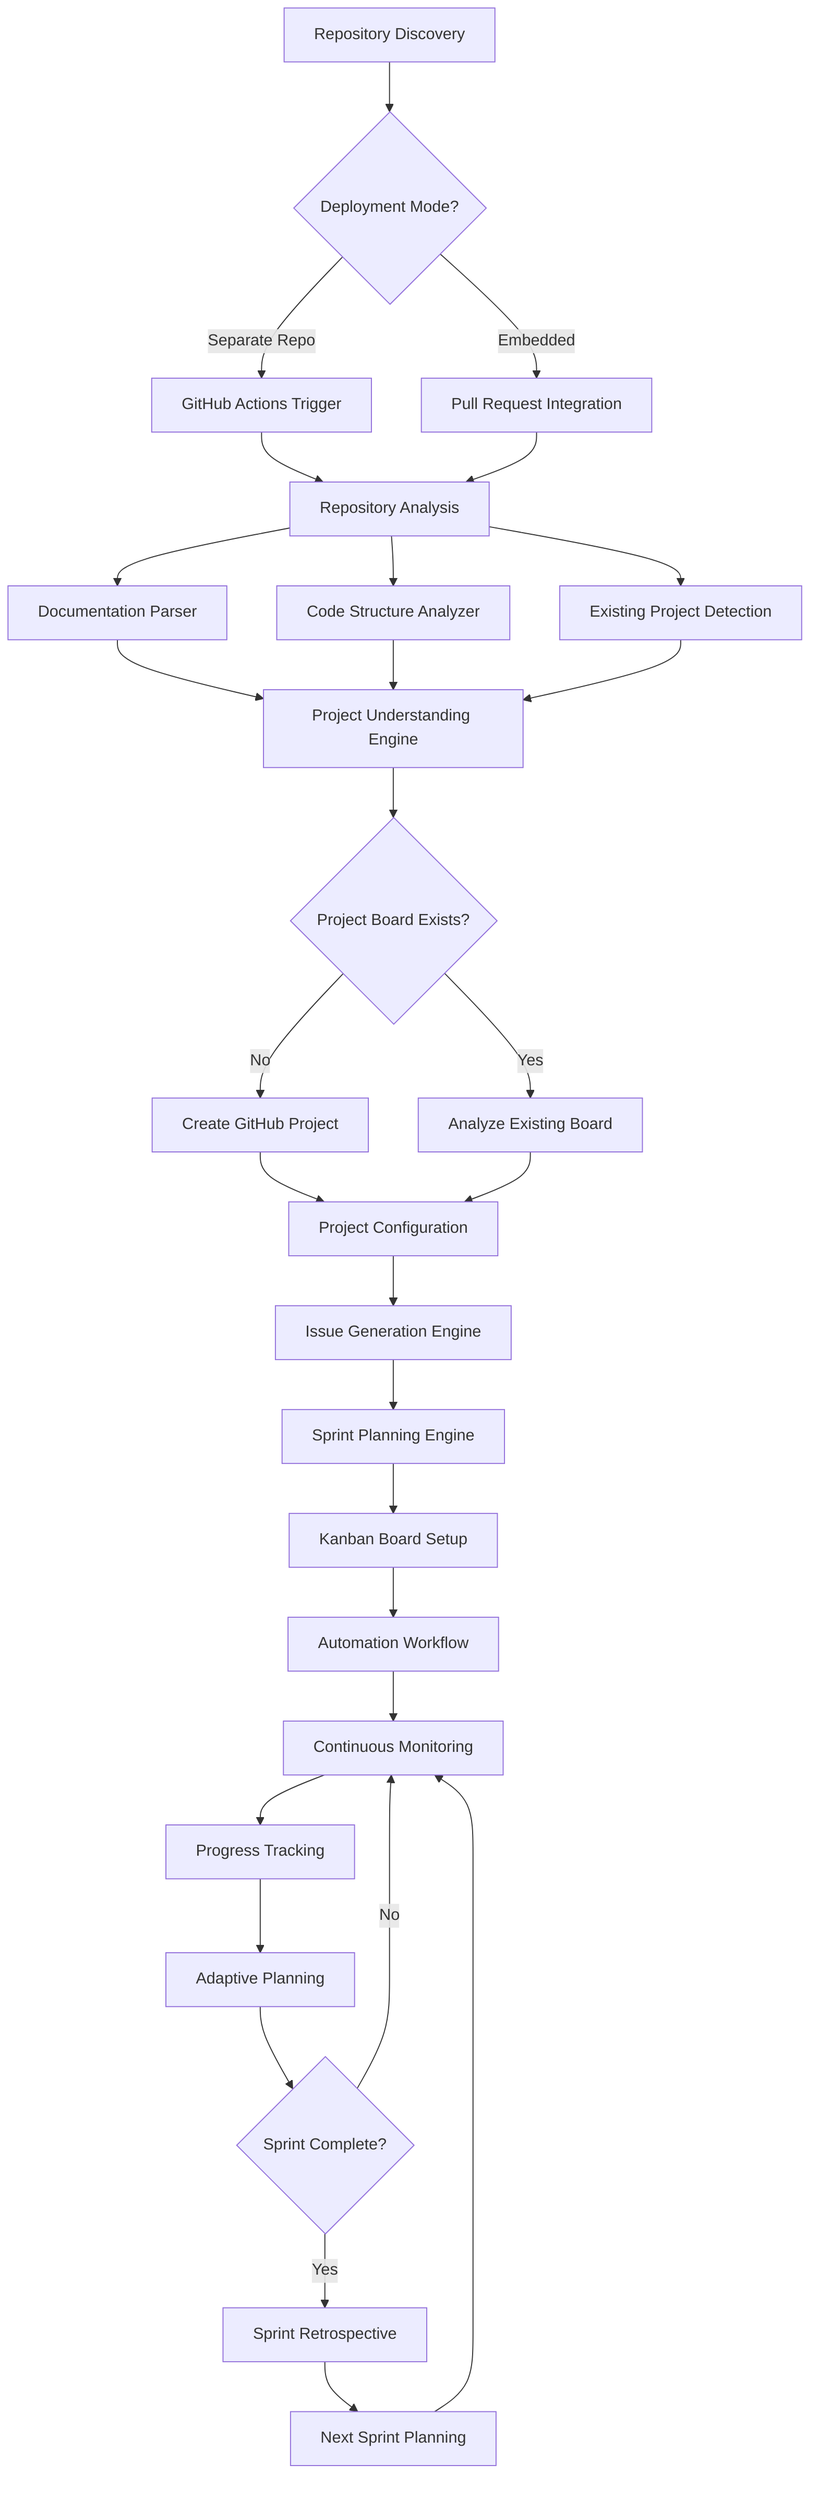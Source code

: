 flowchart TD
    A[Repository Discovery] --> B{Deployment Mode?}
    B -->|Separate Repo| C[GitHub Actions Trigger]
    B -->|Embedded| D[Pull Request Integration]
    
    C --> E[Repository Analysis]
    D --> E
    
    E --> F[Documentation Parser]
    E --> G[Code Structure Analyzer]
    E --> H[Existing Project Detection]
    
    F --> I[Project Understanding Engine]
    G --> I
    H --> I
    
    I --> J{Project Board Exists?}
    J -->|No| K[Create GitHub Project]
    J -->|Yes| L[Analyze Existing Board]
    
    K --> M[Project Configuration]
    L --> M
    
    M --> N[Issue Generation Engine]
    N --> O[Sprint Planning Engine]
    O --> P[Kanban Board Setup]
    P --> Q[Automation Workflow]
    
    Q --> R[Continuous Monitoring]
    R --> S[Progress Tracking]
    S --> T[Adaptive Planning]
    
    T --> U{Sprint Complete?}
    U -->|No| R
    U -->|Yes| V[Sprint Retrospective]
    V --> W[Next Sprint Planning]
    W --> R